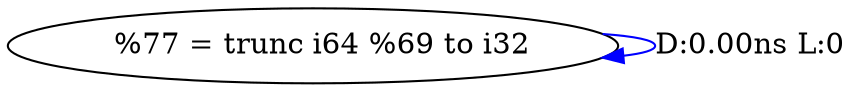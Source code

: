 digraph {
Node0x3770b20[label="  %77 = trunc i64 %69 to i32"];
Node0x3770b20 -> Node0x3770b20[label="D:0.00ns L:0",color=blue];
}
